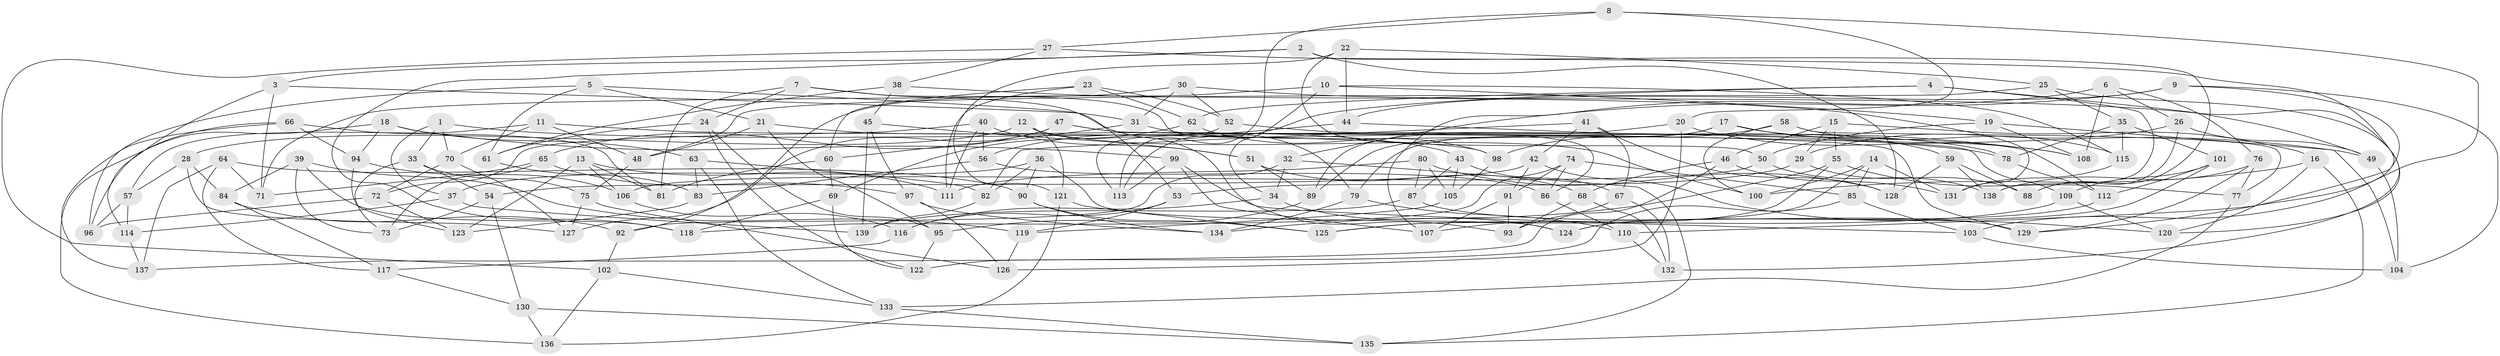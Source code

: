 // Generated by graph-tools (version 1.1) at 2025/11/02/27/25 16:11:49]
// undirected, 139 vertices, 278 edges
graph export_dot {
graph [start="1"]
  node [color=gray90,style=filled];
  1;
  2;
  3;
  4;
  5;
  6;
  7;
  8;
  9;
  10;
  11;
  12;
  13;
  14;
  15;
  16;
  17;
  18;
  19;
  20;
  21;
  22;
  23;
  24;
  25;
  26;
  27;
  28;
  29;
  30;
  31;
  32;
  33;
  34;
  35;
  36;
  37;
  38;
  39;
  40;
  41;
  42;
  43;
  44;
  45;
  46;
  47;
  48;
  49;
  50;
  51;
  52;
  53;
  54;
  55;
  56;
  57;
  58;
  59;
  60;
  61;
  62;
  63;
  64;
  65;
  66;
  67;
  68;
  69;
  70;
  71;
  72;
  73;
  74;
  75;
  76;
  77;
  78;
  79;
  80;
  81;
  82;
  83;
  84;
  85;
  86;
  87;
  88;
  89;
  90;
  91;
  92;
  93;
  94;
  95;
  96;
  97;
  98;
  99;
  100;
  101;
  102;
  103;
  104;
  105;
  106;
  107;
  108;
  109;
  110;
  111;
  112;
  113;
  114;
  115;
  116;
  117;
  118;
  119;
  120;
  121;
  122;
  123;
  124;
  125;
  126;
  127;
  128;
  129;
  130;
  131;
  132;
  133;
  134;
  135;
  136;
  137;
  138;
  139;
  1 -- 70;
  1 -- 37;
  1 -- 33;
  1 -- 78;
  2 -- 3;
  2 -- 88;
  2 -- 128;
  2 -- 118;
  3 -- 71;
  3 -- 114;
  3 -- 31;
  4 -- 113;
  4 -- 138;
  4 -- 62;
  4 -- 49;
  5 -- 96;
  5 -- 21;
  5 -- 61;
  5 -- 79;
  6 -- 26;
  6 -- 107;
  6 -- 76;
  6 -- 108;
  7 -- 86;
  7 -- 24;
  7 -- 81;
  7 -- 53;
  8 -- 113;
  8 -- 20;
  8 -- 103;
  8 -- 27;
  9 -- 32;
  9 -- 104;
  9 -- 129;
  9 -- 44;
  10 -- 19;
  10 -- 115;
  10 -- 92;
  10 -- 34;
  11 -- 70;
  11 -- 48;
  11 -- 57;
  11 -- 98;
  12 -- 121;
  12 -- 28;
  12 -- 100;
  12 -- 93;
  13 -- 81;
  13 -- 106;
  13 -- 123;
  13 -- 111;
  14 -- 107;
  14 -- 100;
  14 -- 131;
  14 -- 85;
  15 -- 46;
  15 -- 16;
  15 -- 29;
  15 -- 55;
  16 -- 135;
  16 -- 100;
  16 -- 120;
  17 -- 49;
  17 -- 59;
  17 -- 89;
  17 -- 79;
  18 -- 63;
  18 -- 99;
  18 -- 94;
  18 -- 136;
  19 -- 50;
  19 -- 108;
  19 -- 104;
  20 -- 89;
  20 -- 108;
  20 -- 126;
  21 -- 95;
  21 -- 48;
  21 -- 43;
  22 -- 50;
  22 -- 121;
  22 -- 25;
  22 -- 44;
  23 -- 52;
  23 -- 62;
  23 -- 111;
  23 -- 60;
  24 -- 122;
  24 -- 95;
  24 -- 61;
  25 -- 48;
  25 -- 120;
  25 -- 35;
  26 -- 88;
  26 -- 49;
  26 -- 29;
  27 -- 38;
  27 -- 110;
  27 -- 102;
  28 -- 57;
  28 -- 127;
  28 -- 84;
  29 -- 88;
  29 -- 53;
  30 -- 132;
  30 -- 31;
  30 -- 71;
  30 -- 52;
  31 -- 60;
  31 -- 78;
  32 -- 34;
  32 -- 92;
  32 -- 135;
  33 -- 73;
  33 -- 75;
  33 -- 54;
  34 -- 116;
  34 -- 124;
  35 -- 78;
  35 -- 115;
  35 -- 101;
  36 -- 82;
  36 -- 124;
  36 -- 37;
  36 -- 90;
  37 -- 139;
  37 -- 114;
  38 -- 131;
  38 -- 61;
  38 -- 45;
  39 -- 73;
  39 -- 84;
  39 -- 119;
  39 -- 118;
  40 -- 72;
  40 -- 56;
  40 -- 51;
  40 -- 111;
  41 -- 67;
  41 -- 128;
  41 -- 82;
  41 -- 42;
  42 -- 91;
  42 -- 120;
  42 -- 54;
  43 -- 105;
  43 -- 87;
  43 -- 67;
  44 -- 108;
  44 -- 56;
  45 -- 97;
  45 -- 51;
  45 -- 139;
  46 -- 137;
  46 -- 68;
  46 -- 131;
  47 -- 65;
  47 -- 127;
  47 -- 109;
  47 -- 129;
  48 -- 75;
  49 -- 104;
  50 -- 106;
  50 -- 138;
  51 -- 89;
  51 -- 68;
  52 -- 113;
  52 -- 112;
  53 -- 116;
  53 -- 119;
  54 -- 73;
  54 -- 130;
  55 -- 125;
  55 -- 134;
  55 -- 77;
  56 -- 83;
  56 -- 86;
  57 -- 96;
  57 -- 114;
  58 -- 77;
  58 -- 98;
  58 -- 115;
  58 -- 100;
  59 -- 88;
  59 -- 138;
  59 -- 128;
  60 -- 69;
  60 -- 81;
  61 -- 83;
  62 -- 69;
  62 -- 98;
  63 -- 82;
  63 -- 133;
  63 -- 83;
  64 -- 90;
  64 -- 71;
  64 -- 117;
  64 -- 137;
  65 -- 97;
  65 -- 71;
  65 -- 73;
  66 -- 137;
  66 -- 96;
  66 -- 81;
  66 -- 94;
  67 -- 93;
  67 -- 132;
  68 -- 93;
  68 -- 132;
  69 -- 122;
  69 -- 118;
  70 -- 72;
  70 -- 127;
  72 -- 123;
  72 -- 96;
  74 -- 86;
  74 -- 85;
  74 -- 118;
  74 -- 91;
  75 -- 126;
  75 -- 127;
  76 -- 138;
  76 -- 129;
  76 -- 77;
  77 -- 133;
  78 -- 112;
  79 -- 110;
  79 -- 134;
  80 -- 128;
  80 -- 87;
  80 -- 111;
  80 -- 105;
  82 -- 139;
  83 -- 123;
  84 -- 117;
  84 -- 92;
  85 -- 122;
  85 -- 103;
  86 -- 110;
  87 -- 139;
  87 -- 129;
  89 -- 95;
  90 -- 134;
  90 -- 125;
  91 -- 107;
  91 -- 93;
  92 -- 102;
  94 -- 123;
  94 -- 106;
  95 -- 122;
  97 -- 126;
  97 -- 134;
  98 -- 105;
  99 -- 113;
  99 -- 103;
  99 -- 107;
  101 -- 109;
  101 -- 112;
  101 -- 124;
  102 -- 133;
  102 -- 136;
  103 -- 104;
  105 -- 119;
  106 -- 116;
  109 -- 120;
  109 -- 125;
  110 -- 132;
  112 -- 124;
  114 -- 137;
  115 -- 131;
  116 -- 117;
  117 -- 130;
  119 -- 126;
  121 -- 125;
  121 -- 136;
  130 -- 135;
  130 -- 136;
  133 -- 135;
}
